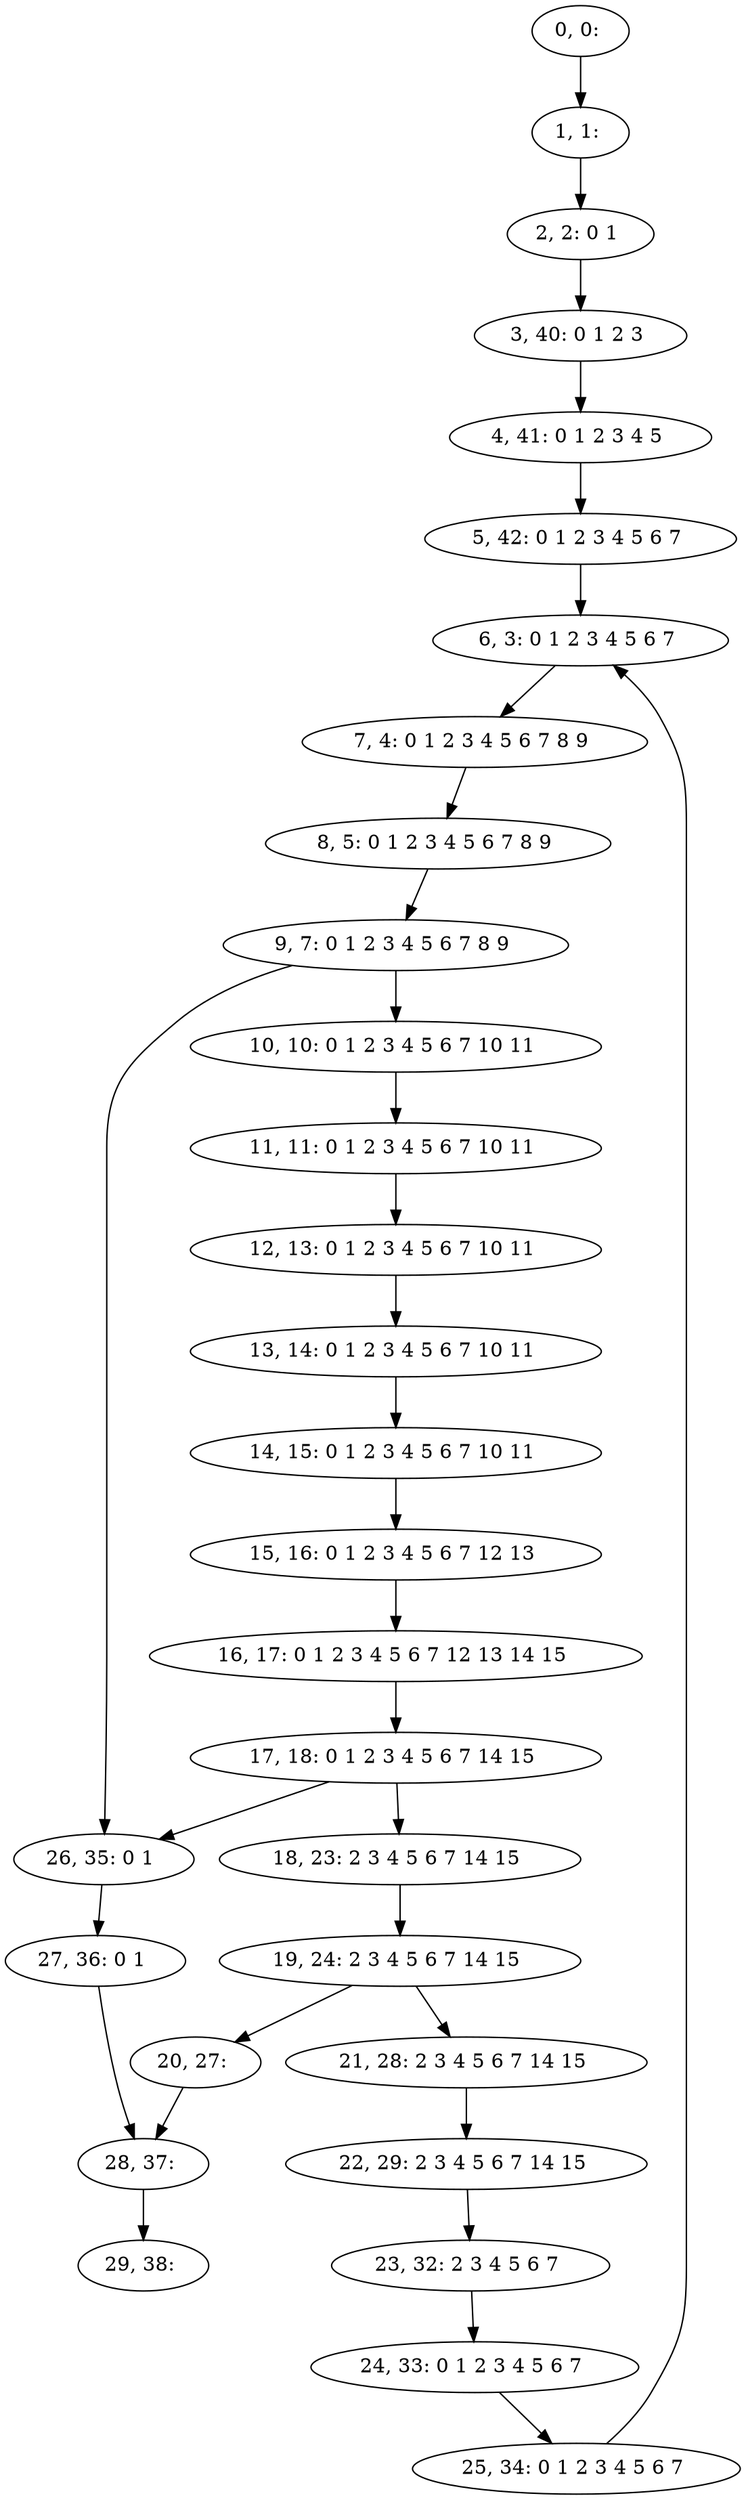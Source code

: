 digraph G {
0[label="0, 0: "];
1[label="1, 1: "];
2[label="2, 2: 0 1 "];
3[label="3, 40: 0 1 2 3 "];
4[label="4, 41: 0 1 2 3 4 5 "];
5[label="5, 42: 0 1 2 3 4 5 6 7 "];
6[label="6, 3: 0 1 2 3 4 5 6 7 "];
7[label="7, 4: 0 1 2 3 4 5 6 7 8 9 "];
8[label="8, 5: 0 1 2 3 4 5 6 7 8 9 "];
9[label="9, 7: 0 1 2 3 4 5 6 7 8 9 "];
10[label="10, 10: 0 1 2 3 4 5 6 7 10 11 "];
11[label="11, 11: 0 1 2 3 4 5 6 7 10 11 "];
12[label="12, 13: 0 1 2 3 4 5 6 7 10 11 "];
13[label="13, 14: 0 1 2 3 4 5 6 7 10 11 "];
14[label="14, 15: 0 1 2 3 4 5 6 7 10 11 "];
15[label="15, 16: 0 1 2 3 4 5 6 7 12 13 "];
16[label="16, 17: 0 1 2 3 4 5 6 7 12 13 14 15 "];
17[label="17, 18: 0 1 2 3 4 5 6 7 14 15 "];
18[label="18, 23: 2 3 4 5 6 7 14 15 "];
19[label="19, 24: 2 3 4 5 6 7 14 15 "];
20[label="20, 27: "];
21[label="21, 28: 2 3 4 5 6 7 14 15 "];
22[label="22, 29: 2 3 4 5 6 7 14 15 "];
23[label="23, 32: 2 3 4 5 6 7 "];
24[label="24, 33: 0 1 2 3 4 5 6 7 "];
25[label="25, 34: 0 1 2 3 4 5 6 7 "];
26[label="26, 35: 0 1 "];
27[label="27, 36: 0 1 "];
28[label="28, 37: "];
29[label="29, 38: "];
0->1 ;
1->2 ;
2->3 ;
3->4 ;
4->5 ;
5->6 ;
6->7 ;
7->8 ;
8->9 ;
9->10 ;
9->26 ;
10->11 ;
11->12 ;
12->13 ;
13->14 ;
14->15 ;
15->16 ;
16->17 ;
17->18 ;
17->26 ;
18->19 ;
19->20 ;
19->21 ;
20->28 ;
21->22 ;
22->23 ;
23->24 ;
24->25 ;
25->6 ;
26->27 ;
27->28 ;
28->29 ;
}
